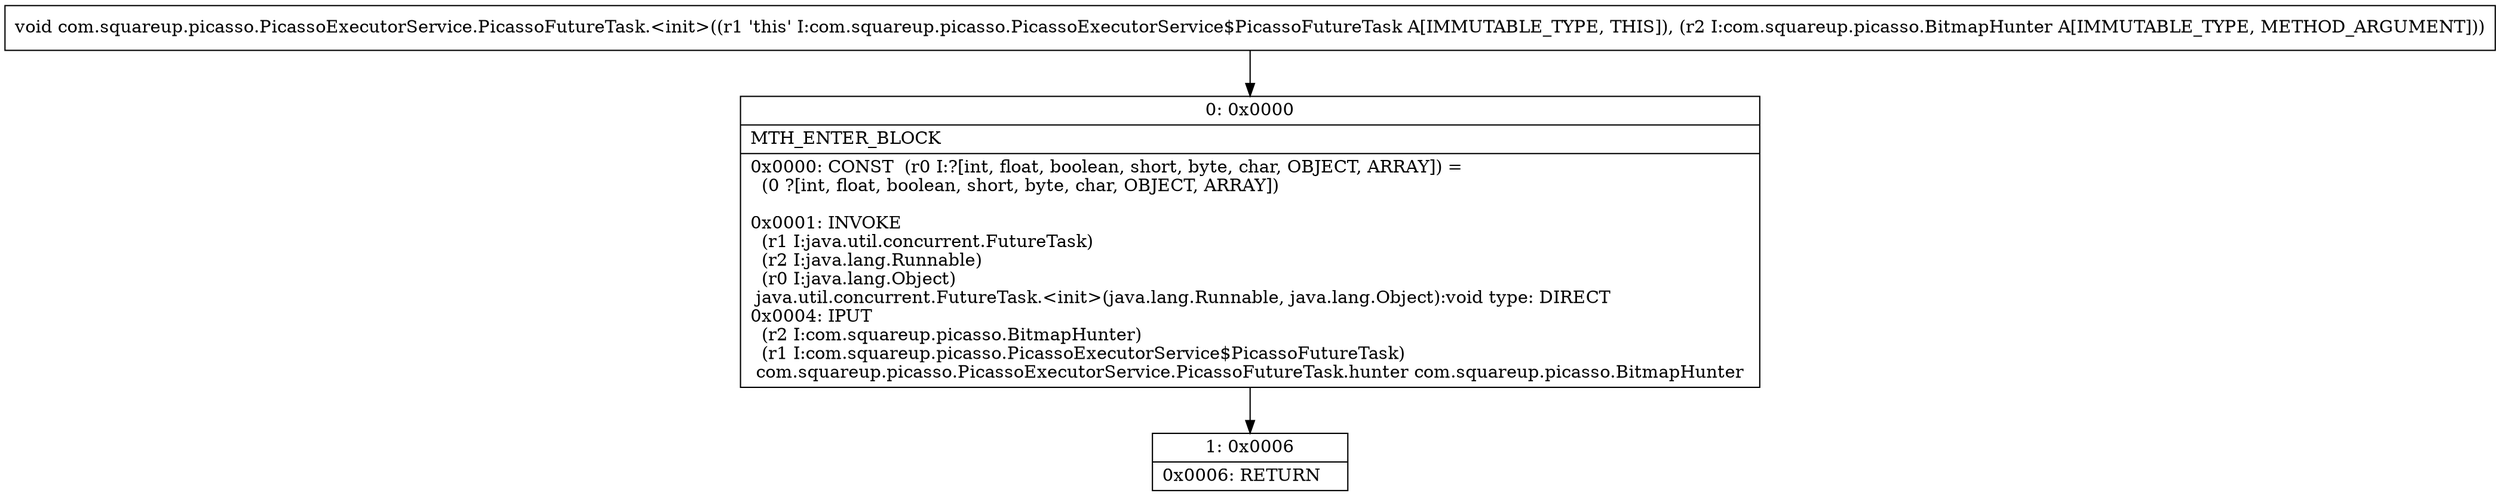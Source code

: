 digraph "CFG forcom.squareup.picasso.PicassoExecutorService.PicassoFutureTask.\<init\>(Lcom\/squareup\/picasso\/BitmapHunter;)V" {
Node_0 [shape=record,label="{0\:\ 0x0000|MTH_ENTER_BLOCK\l|0x0000: CONST  (r0 I:?[int, float, boolean, short, byte, char, OBJECT, ARRAY]) = \l  (0 ?[int, float, boolean, short, byte, char, OBJECT, ARRAY])\l \l0x0001: INVOKE  \l  (r1 I:java.util.concurrent.FutureTask)\l  (r2 I:java.lang.Runnable)\l  (r0 I:java.lang.Object)\l java.util.concurrent.FutureTask.\<init\>(java.lang.Runnable, java.lang.Object):void type: DIRECT \l0x0004: IPUT  \l  (r2 I:com.squareup.picasso.BitmapHunter)\l  (r1 I:com.squareup.picasso.PicassoExecutorService$PicassoFutureTask)\l com.squareup.picasso.PicassoExecutorService.PicassoFutureTask.hunter com.squareup.picasso.BitmapHunter \l}"];
Node_1 [shape=record,label="{1\:\ 0x0006|0x0006: RETURN   \l}"];
MethodNode[shape=record,label="{void com.squareup.picasso.PicassoExecutorService.PicassoFutureTask.\<init\>((r1 'this' I:com.squareup.picasso.PicassoExecutorService$PicassoFutureTask A[IMMUTABLE_TYPE, THIS]), (r2 I:com.squareup.picasso.BitmapHunter A[IMMUTABLE_TYPE, METHOD_ARGUMENT])) }"];
MethodNode -> Node_0;
Node_0 -> Node_1;
}

